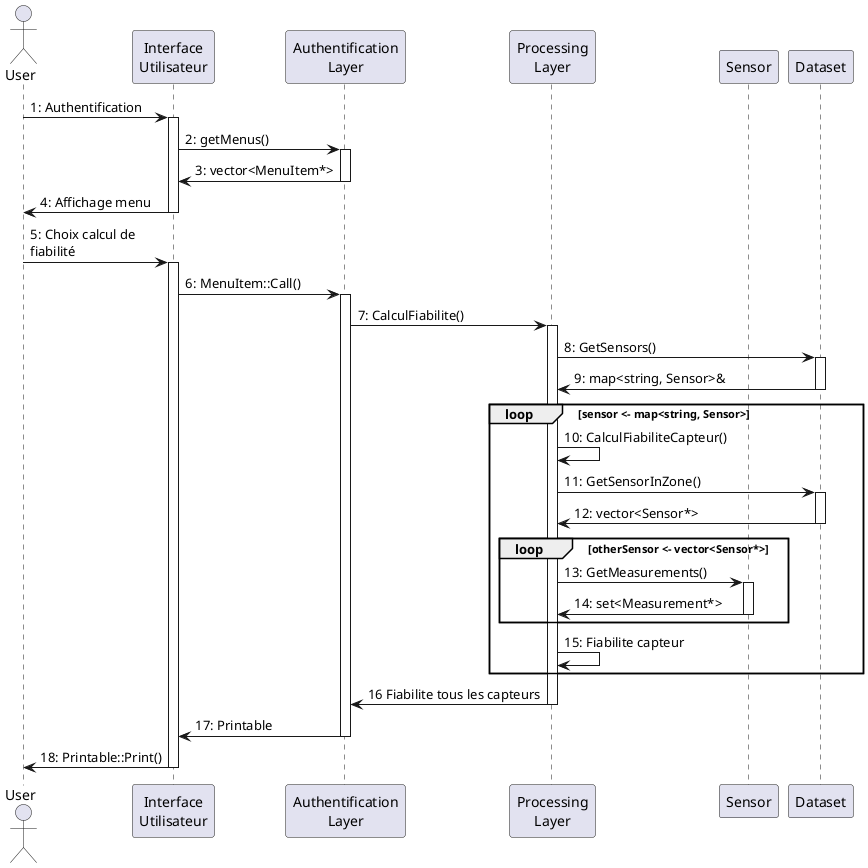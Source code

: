 @startuml

skinparam responseMessageBelowArrow true

actor User as user

participant "Interface\nUtilisateur" as ui
participant "Authentification\nLayer" as auth
participant "Processing\nLayer" as proc
participant "Sensor" as sensor
participant "Dataset" as data

user -> ui: 1: Authentification
activate ui

ui -> auth: 2: getMenus()
activate auth

auth -> ui: 3: vector<MenuItem*>
deactivate auth

ui -> user: 4: Affichage menu
deactivate ui

user -> ui: 5: Choix calcul de\nfiabilité
activate ui

ui -> auth: 6: MenuItem::Call()

activate auth
auth -> proc: 7: CalculFiabilite()
activate proc
proc -> data: 8: GetSensors()
activate data
data -> proc: 9: map<string, Sensor>&
deactivate data

loop sensor <- map<string, Sensor>
    proc -> proc: 10: CalculFiabiliteCapteur()
    proc -> data: 11: GetSensorInZone()
    activate data
    data -> proc: 12: vector<Sensor*>
    deactivate data

    loop otherSensor <- vector<Sensor*>
        proc -> sensor: 13: GetMeasurements()
        activate sensor
        sensor -> proc: 14: set<Measurement*>
        deactivate sensor
    end loop

    proc -> proc: 15: Fiabilite capteur
end loop

proc -> auth: 16 Fiabilite tous les capteurs
deactivate proc

auth -> ui: 17: Printable
deactivate auth

ui -> user: 18: Printable::Print()
deactivate ui




@enduml

